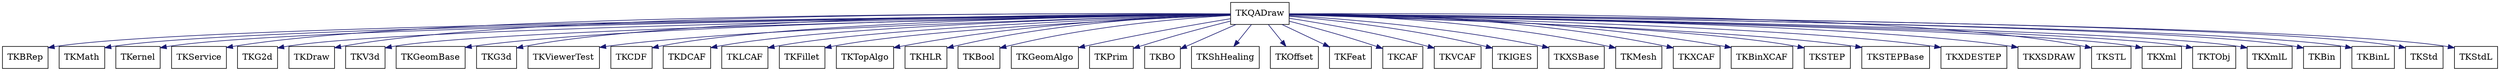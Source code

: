 digraph schema_TKQADraw
{
	TKQADraw [ URL = "toolkit_tkqadraw.html", shape = box ]
	TKBRep [ URL = "toolkit_tkbrep.html" , shape = box ]
	TKQADraw -> TKBRep [ color = "midnightblue", style = "solid" ]
	TKMath [ URL = "toolkit_tkmath.html" , shape = box ]
	TKQADraw -> TKMath [ color = "midnightblue", style = "solid" ]
	TKernel [ URL = "toolkit_tkernel.html" , shape = box ]
	TKQADraw -> TKernel [ color = "midnightblue", style = "solid" ]
	TKService [ URL = "toolkit_tkservice.html" , shape = box ]
	TKQADraw -> TKService [ color = "midnightblue", style = "solid" ]
	TKG2d [ URL = "toolkit_tkg2d.html" , shape = box ]
	TKQADraw -> TKG2d [ color = "midnightblue", style = "solid" ]
	TKDraw [ URL = "toolkit_tkdraw.html" , shape = box ]
	TKQADraw -> TKDraw [ color = "midnightblue", style = "solid" ]
	TKV3d [ URL = "toolkit_tkv3d.html" , shape = box ]
	TKQADraw -> TKV3d [ color = "midnightblue", style = "solid" ]
	TKGeomBase [ URL = "toolkit_tkgeombase.html" , shape = box ]
	TKQADraw -> TKGeomBase [ color = "midnightblue", style = "solid" ]
	TKG3d [ URL = "toolkit_tkg3d.html" , shape = box ]
	TKQADraw -> TKG3d [ color = "midnightblue", style = "solid" ]
	TKViewerTest [ URL = "toolkit_tkviewertest.html" , shape = box ]
	TKQADraw -> TKViewerTest [ color = "midnightblue", style = "solid" ]
	TKCDF [ URL = "toolkit_tkcdf.html" , shape = box ]
	TKQADraw -> TKCDF [ color = "midnightblue", style = "solid" ]
	TKDCAF [ URL = "toolkit_tkdcaf.html" , shape = box ]
	TKQADraw -> TKDCAF [ color = "midnightblue", style = "solid" ]
	TKLCAF [ URL = "toolkit_tklcaf.html" , shape = box ]
	TKQADraw -> TKLCAF [ color = "midnightblue", style = "solid" ]
	TKFillet [ URL = "toolkit_tkfillet.html" , shape = box ]
	TKQADraw -> TKFillet [ color = "midnightblue", style = "solid" ]
	TKTopAlgo [ URL = "toolkit_tktopalgo.html" , shape = box ]
	TKQADraw -> TKTopAlgo [ color = "midnightblue", style = "solid" ]
	TKHLR [ URL = "toolkit_tkhlr.html" , shape = box ]
	TKQADraw -> TKHLR [ color = "midnightblue", style = "solid" ]
	TKBool [ URL = "toolkit_tkbool.html" , shape = box ]
	TKQADraw -> TKBool [ color = "midnightblue", style = "solid" ]
	TKGeomAlgo [ URL = "toolkit_tkgeomalgo.html" , shape = box ]
	TKQADraw -> TKGeomAlgo [ color = "midnightblue", style = "solid" ]
	TKPrim [ URL = "toolkit_tkprim.html" , shape = box ]
	TKQADraw -> TKPrim [ color = "midnightblue", style = "solid" ]
	TKBO [ URL = "toolkit_tkbo.html" , shape = box ]
	TKQADraw -> TKBO [ color = "midnightblue", style = "solid" ]
	TKShHealing [ URL = "toolkit_tkshhealing.html" , shape = box ]
	TKQADraw -> TKShHealing [ color = "midnightblue", style = "solid" ]
	TKOffset [ URL = "toolkit_tkoffset.html" , shape = box ]
	TKQADraw -> TKOffset [ color = "midnightblue", style = "solid" ]
	TKFeat [ URL = "toolkit_tkfeat.html" , shape = box ]
	TKQADraw -> TKFeat [ color = "midnightblue", style = "solid" ]
	TKCAF [ URL = "toolkit_tkcaf.html" , shape = box ]
	TKQADraw -> TKCAF [ color = "midnightblue", style = "solid" ]
	TKVCAF [ URL = "toolkit_tkvcaf.html" , shape = box ]
	TKQADraw -> TKVCAF [ color = "midnightblue", style = "solid" ]
	TKIGES [ URL = "toolkit_tkiges.html" , shape = box ]
	TKQADraw -> TKIGES [ color = "midnightblue", style = "solid" ]
	TKXSBase [ URL = "toolkit_tkxsbase.html" , shape = box ]
	TKQADraw -> TKXSBase [ color = "midnightblue", style = "solid" ]
	TKMesh [ URL = "toolkit_tkmesh.html" , shape = box ]
	TKQADraw -> TKMesh [ color = "midnightblue", style = "solid" ]
	TKXCAF [ URL = "toolkit_tkxcaf.html" , shape = box ]
	TKQADraw -> TKXCAF [ color = "midnightblue", style = "solid" ]
	TKBinXCAF [ URL = "toolkit_tkbinxcaf.html" , shape = box ]
	TKQADraw -> TKBinXCAF [ color = "midnightblue", style = "solid" ]
	TKSTEP [ URL = "toolkit_tkstep.html" , shape = box ]
	TKQADraw -> TKSTEP [ color = "midnightblue", style = "solid" ]
	TKSTEPBase [ URL = "toolkit_tkstepbase.html" , shape = box ]
	TKQADraw -> TKSTEPBase [ color = "midnightblue", style = "solid" ]
	TKXDESTEP [ URL = "toolkit_tkxdestep.html" , shape = box ]
	TKQADraw -> TKXDESTEP [ color = "midnightblue", style = "solid" ]
	TKXSDRAW [ URL = "toolkit_tkxsdraw.html" , shape = box ]
	TKQADraw -> TKXSDRAW [ color = "midnightblue", style = "solid" ]
	TKSTL [ URL = "toolkit_tkstl.html" , shape = box ]
	TKQADraw -> TKSTL [ color = "midnightblue", style = "solid" ]
	TKXml [ URL = "toolkit_tkxml.html" , shape = box ]
	TKQADraw -> TKXml [ color = "midnightblue", style = "solid" ]
	TKTObj [ URL = "toolkit_tktobj.html" , shape = box ]
	TKQADraw -> TKTObj [ color = "midnightblue", style = "solid" ]
	TKXmlL [ URL = "toolkit_tkxmll.html" , shape = box ]
	TKQADraw -> TKXmlL [ color = "midnightblue", style = "solid" ]
	TKBin [ URL = "toolkit_tkbin.html" , shape = box ]
	TKQADraw -> TKBin [ color = "midnightblue", style = "solid" ]
	TKBinL [ URL = "toolkit_tkbinl.html" , shape = box ]
	TKQADraw -> TKBinL [ color = "midnightblue", style = "solid" ]
	TKStd [ URL = "toolkit_tkstd.html" , shape = box ]
	TKQADraw -> TKStd [ color = "midnightblue", style = "solid" ]
	TKStdL [ URL = "toolkit_tkstdl.html" , shape = box ]
	TKQADraw -> TKStdL [ color = "midnightblue", style = "solid" ]
	aspect = 1
}
